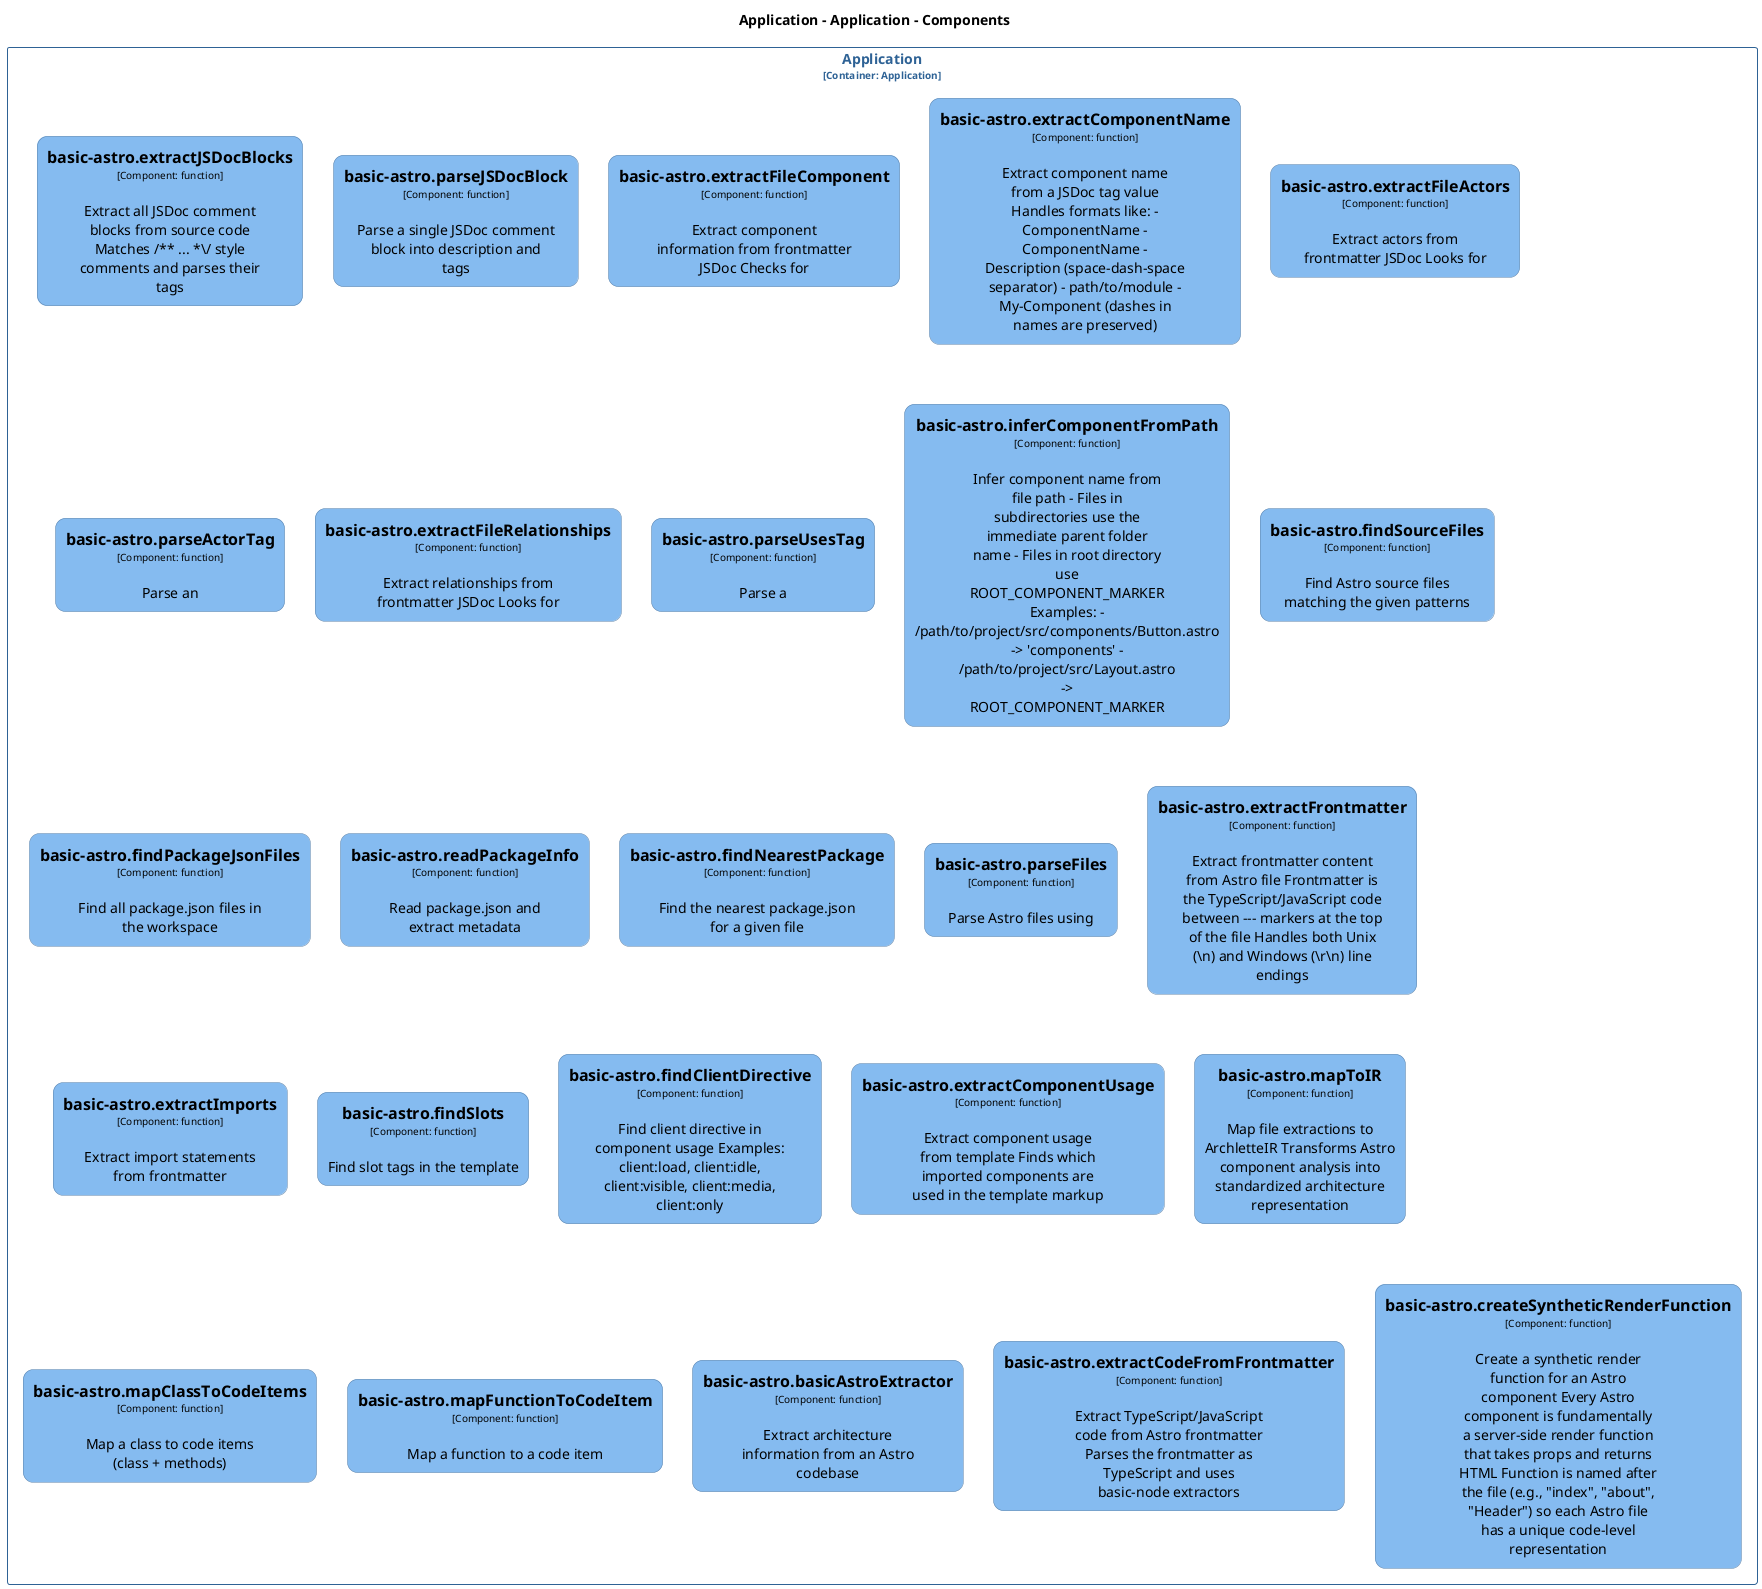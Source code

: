 @startuml
set separator none
title Application - Application - Components

top to bottom direction
skinparam ranksep 60
skinparam nodesep 30

skinparam {
  arrowFontSize 10
  defaultTextAlignment center
  wrapWidth 200
  maxMessageSize 100
  defaultFontName "Arial"
}

hide stereotype

skinparam rectangle<<Application.Application.basicastrobasicAstroExtractor>> {
  BackgroundColor #85bbf0
  FontColor #000000
  BorderColor #5d82a8
  roundCorner 20
  shadowing false
}
skinparam rectangle<<Application.Application.basicastrocreateSyntheticRenderFunction>> {
  BackgroundColor #85bbf0
  FontColor #000000
  BorderColor #5d82a8
  roundCorner 20
  shadowing false
}
skinparam rectangle<<Application.Application.basicastroextractCodeFromFrontmatter>> {
  BackgroundColor #85bbf0
  FontColor #000000
  BorderColor #5d82a8
  roundCorner 20
  shadowing false
}
skinparam rectangle<<Application.Application.basicastroextractComponentName>> {
  BackgroundColor #85bbf0
  FontColor #000000
  BorderColor #5d82a8
  roundCorner 20
  shadowing false
}
skinparam rectangle<<Application.Application.basicastroextractComponentUsage>> {
  BackgroundColor #85bbf0
  FontColor #000000
  BorderColor #5d82a8
  roundCorner 20
  shadowing false
}
skinparam rectangle<<Application.Application.basicastroextractFileActors>> {
  BackgroundColor #85bbf0
  FontColor #000000
  BorderColor #5d82a8
  roundCorner 20
  shadowing false
}
skinparam rectangle<<Application.Application.basicastroextractFileComponent>> {
  BackgroundColor #85bbf0
  FontColor #000000
  BorderColor #5d82a8
  roundCorner 20
  shadowing false
}
skinparam rectangle<<Application.Application.basicastroextractFileRelationships>> {
  BackgroundColor #85bbf0
  FontColor #000000
  BorderColor #5d82a8
  roundCorner 20
  shadowing false
}
skinparam rectangle<<Application.Application.basicastroextractFrontmatter>> {
  BackgroundColor #85bbf0
  FontColor #000000
  BorderColor #5d82a8
  roundCorner 20
  shadowing false
}
skinparam rectangle<<Application.Application.basicastroextractImports>> {
  BackgroundColor #85bbf0
  FontColor #000000
  BorderColor #5d82a8
  roundCorner 20
  shadowing false
}
skinparam rectangle<<Application.Application.basicastroextractJSDocBlocks>> {
  BackgroundColor #85bbf0
  FontColor #000000
  BorderColor #5d82a8
  roundCorner 20
  shadowing false
}
skinparam rectangle<<Application.Application.basicastrofindClientDirective>> {
  BackgroundColor #85bbf0
  FontColor #000000
  BorderColor #5d82a8
  roundCorner 20
  shadowing false
}
skinparam rectangle<<Application.Application.basicastrofindNearestPackage>> {
  BackgroundColor #85bbf0
  FontColor #000000
  BorderColor #5d82a8
  roundCorner 20
  shadowing false
}
skinparam rectangle<<Application.Application.basicastrofindPackageJsonFiles>> {
  BackgroundColor #85bbf0
  FontColor #000000
  BorderColor #5d82a8
  roundCorner 20
  shadowing false
}
skinparam rectangle<<Application.Application.basicastrofindSlots>> {
  BackgroundColor #85bbf0
  FontColor #000000
  BorderColor #5d82a8
  roundCorner 20
  shadowing false
}
skinparam rectangle<<Application.Application.basicastrofindSourceFiles>> {
  BackgroundColor #85bbf0
  FontColor #000000
  BorderColor #5d82a8
  roundCorner 20
  shadowing false
}
skinparam rectangle<<Application.Application.basicastroinferComponentFromPath>> {
  BackgroundColor #85bbf0
  FontColor #000000
  BorderColor #5d82a8
  roundCorner 20
  shadowing false
}
skinparam rectangle<<Application.Application.basicastromapClassToCodeItems>> {
  BackgroundColor #85bbf0
  FontColor #000000
  BorderColor #5d82a8
  roundCorner 20
  shadowing false
}
skinparam rectangle<<Application.Application.basicastromapFunctionToCodeItem>> {
  BackgroundColor #85bbf0
  FontColor #000000
  BorderColor #5d82a8
  roundCorner 20
  shadowing false
}
skinparam rectangle<<Application.Application.basicastromapToIR>> {
  BackgroundColor #85bbf0
  FontColor #000000
  BorderColor #5d82a8
  roundCorner 20
  shadowing false
}
skinparam rectangle<<Application.Application.basicastroparseActorTag>> {
  BackgroundColor #85bbf0
  FontColor #000000
  BorderColor #5d82a8
  roundCorner 20
  shadowing false
}
skinparam rectangle<<Application.Application.basicastroparseFiles>> {
  BackgroundColor #85bbf0
  FontColor #000000
  BorderColor #5d82a8
  roundCorner 20
  shadowing false
}
skinparam rectangle<<Application.Application.basicastroparseJSDocBlock>> {
  BackgroundColor #85bbf0
  FontColor #000000
  BorderColor #5d82a8
  roundCorner 20
  shadowing false
}
skinparam rectangle<<Application.Application.basicastroparseUsesTag>> {
  BackgroundColor #85bbf0
  FontColor #000000
  BorderColor #5d82a8
  roundCorner 20
  shadowing false
}
skinparam rectangle<<Application.Application.basicastroreadPackageInfo>> {
  BackgroundColor #85bbf0
  FontColor #000000
  BorderColor #5d82a8
  roundCorner 20
  shadowing false
}
skinparam rectangle<<Application.Application>> {
  BorderColor #2e6295
  FontColor #2e6295
  shadowing false
}

rectangle "Application\n<size:10>[Container: Application]</size>" <<Application.Application>> {
  rectangle "==basic-astro.extractJSDocBlocks\n<size:10>[Component: function]</size>\n\nExtract all JSDoc comment blocks from source code Matches /** ... *\\/ style comments and parses their tags" <<Application.Application.basicastroextractJSDocBlocks>> as Application.Application.basicastroextractJSDocBlocks
  rectangle "==basic-astro.parseJSDocBlock\n<size:10>[Component: function]</size>\n\nParse a single JSDoc comment block into description and tags" <<Application.Application.basicastroparseJSDocBlock>> as Application.Application.basicastroparseJSDocBlock
  rectangle "==basic-astro.extractFileComponent\n<size:10>[Component: function]</size>\n\nExtract component information from frontmatter JSDoc Checks for" <<Application.Application.basicastroextractFileComponent>> as Application.Application.basicastroextractFileComponent
  rectangle "==basic-astro.extractComponentName\n<size:10>[Component: function]</size>\n\nExtract component name from a JSDoc tag value Handles formats like: - ComponentName - ComponentName - Description (space-dash-space separator) - path/to/module - My-Component (dashes in names are preserved)" <<Application.Application.basicastroextractComponentName>> as Application.Application.basicastroextractComponentName
  rectangle "==basic-astro.extractFileActors\n<size:10>[Component: function]</size>\n\nExtract actors from frontmatter JSDoc Looks for" <<Application.Application.basicastroextractFileActors>> as Application.Application.basicastroextractFileActors
  rectangle "==basic-astro.parseActorTag\n<size:10>[Component: function]</size>\n\nParse an" <<Application.Application.basicastroparseActorTag>> as Application.Application.basicastroparseActorTag
  rectangle "==basic-astro.extractFileRelationships\n<size:10>[Component: function]</size>\n\nExtract relationships from frontmatter JSDoc Looks for" <<Application.Application.basicastroextractFileRelationships>> as Application.Application.basicastroextractFileRelationships
  rectangle "==basic-astro.parseUsesTag\n<size:10>[Component: function]</size>\n\nParse a" <<Application.Application.basicastroparseUsesTag>> as Application.Application.basicastroparseUsesTag
  rectangle "==basic-astro.inferComponentFromPath\n<size:10>[Component: function]</size>\n\nInfer component name from file path - Files in subdirectories use the immediate parent folder name - Files in root directory use ROOT_COMPONENT_MARKER Examples: - /path/to/project/src/components/Button.astro -> 'components' - /path/to/project/src/Layout.astro -> ROOT_COMPONENT_MARKER" <<Application.Application.basicastroinferComponentFromPath>> as Application.Application.basicastroinferComponentFromPath
  rectangle "==basic-astro.findSourceFiles\n<size:10>[Component: function]</size>\n\nFind Astro source files matching the given patterns" <<Application.Application.basicastrofindSourceFiles>> as Application.Application.basicastrofindSourceFiles
  rectangle "==basic-astro.findPackageJsonFiles\n<size:10>[Component: function]</size>\n\nFind all package.json files in the workspace" <<Application.Application.basicastrofindPackageJsonFiles>> as Application.Application.basicastrofindPackageJsonFiles
  rectangle "==basic-astro.readPackageInfo\n<size:10>[Component: function]</size>\n\nRead package.json and extract metadata" <<Application.Application.basicastroreadPackageInfo>> as Application.Application.basicastroreadPackageInfo
  rectangle "==basic-astro.findNearestPackage\n<size:10>[Component: function]</size>\n\nFind the nearest package.json for a given file" <<Application.Application.basicastrofindNearestPackage>> as Application.Application.basicastrofindNearestPackage
  rectangle "==basic-astro.parseFiles\n<size:10>[Component: function]</size>\n\nParse Astro files using" <<Application.Application.basicastroparseFiles>> as Application.Application.basicastroparseFiles
  rectangle "==basic-astro.extractFrontmatter\n<size:10>[Component: function]</size>\n\nExtract frontmatter content from Astro file Frontmatter is the TypeScript/JavaScript code between --- markers at the top of the file Handles both Unix (\\n) and Windows (\\r\\n) line endings" <<Application.Application.basicastroextractFrontmatter>> as Application.Application.basicastroextractFrontmatter
  rectangle "==basic-astro.extractImports\n<size:10>[Component: function]</size>\n\nExtract import statements from frontmatter" <<Application.Application.basicastroextractImports>> as Application.Application.basicastroextractImports
  rectangle "==basic-astro.findSlots\n<size:10>[Component: function]</size>\n\nFind slot tags in the template" <<Application.Application.basicastrofindSlots>> as Application.Application.basicastrofindSlots
  rectangle "==basic-astro.findClientDirective\n<size:10>[Component: function]</size>\n\nFind client directive in component usage Examples: client:load, client:idle, client:visible, client:media, client:only" <<Application.Application.basicastrofindClientDirective>> as Application.Application.basicastrofindClientDirective
  rectangle "==basic-astro.extractComponentUsage\n<size:10>[Component: function]</size>\n\nExtract component usage from template Finds which imported components are used in the template markup" <<Application.Application.basicastroextractComponentUsage>> as Application.Application.basicastroextractComponentUsage
  rectangle "==basic-astro.mapToIR\n<size:10>[Component: function]</size>\n\nMap file extractions to ArchletteIR Transforms Astro component analysis into standardized architecture representation" <<Application.Application.basicastromapToIR>> as Application.Application.basicastromapToIR
  rectangle "==basic-astro.mapClassToCodeItems\n<size:10>[Component: function]</size>\n\nMap a class to code items (class + methods)" <<Application.Application.basicastromapClassToCodeItems>> as Application.Application.basicastromapClassToCodeItems
  rectangle "==basic-astro.mapFunctionToCodeItem\n<size:10>[Component: function]</size>\n\nMap a function to a code item" <<Application.Application.basicastromapFunctionToCodeItem>> as Application.Application.basicastromapFunctionToCodeItem
  rectangle "==basic-astro.basicAstroExtractor\n<size:10>[Component: function]</size>\n\nExtract architecture information from an Astro codebase" <<Application.Application.basicastrobasicAstroExtractor>> as Application.Application.basicastrobasicAstroExtractor
  rectangle "==basic-astro.extractCodeFromFrontmatter\n<size:10>[Component: function]</size>\n\nExtract TypeScript/JavaScript code from Astro frontmatter Parses the frontmatter as TypeScript and uses basic-node extractors" <<Application.Application.basicastroextractCodeFromFrontmatter>> as Application.Application.basicastroextractCodeFromFrontmatter
  rectangle "==basic-astro.createSyntheticRenderFunction\n<size:10>[Component: function]</size>\n\nCreate a synthetic render function for an Astro component Every Astro component is fundamentally a server-side render function that takes props and returns HTML Function is named after the file (e.g., "index", "about", "Header") so each Astro file has a unique code-level representation" <<Application.Application.basicastrocreateSyntheticRenderFunction>> as Application.Application.basicastrocreateSyntheticRenderFunction
}

@enduml